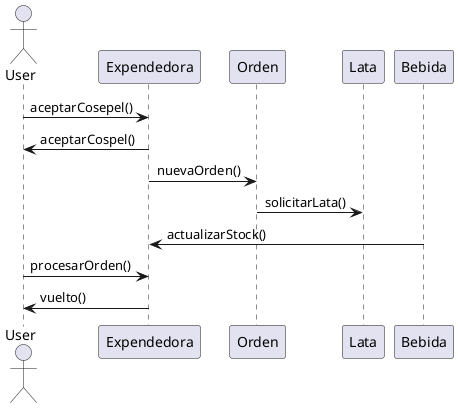 @startuml

actor User
participant Expendedora
participant Orden
participant Lata
participant Bebida

User -> Expendedora: aceptarCosepel()
Expendedora -> User: aceptarCospel()
Expendedora -> Orden: nuevaOrden()
Orden -> Lata: solicitarLata()
Bebida -> Expendedora: actualizarStock()
User -> Expendedora: procesarOrden()
Expendedora -> User: vuelto()

@enduml